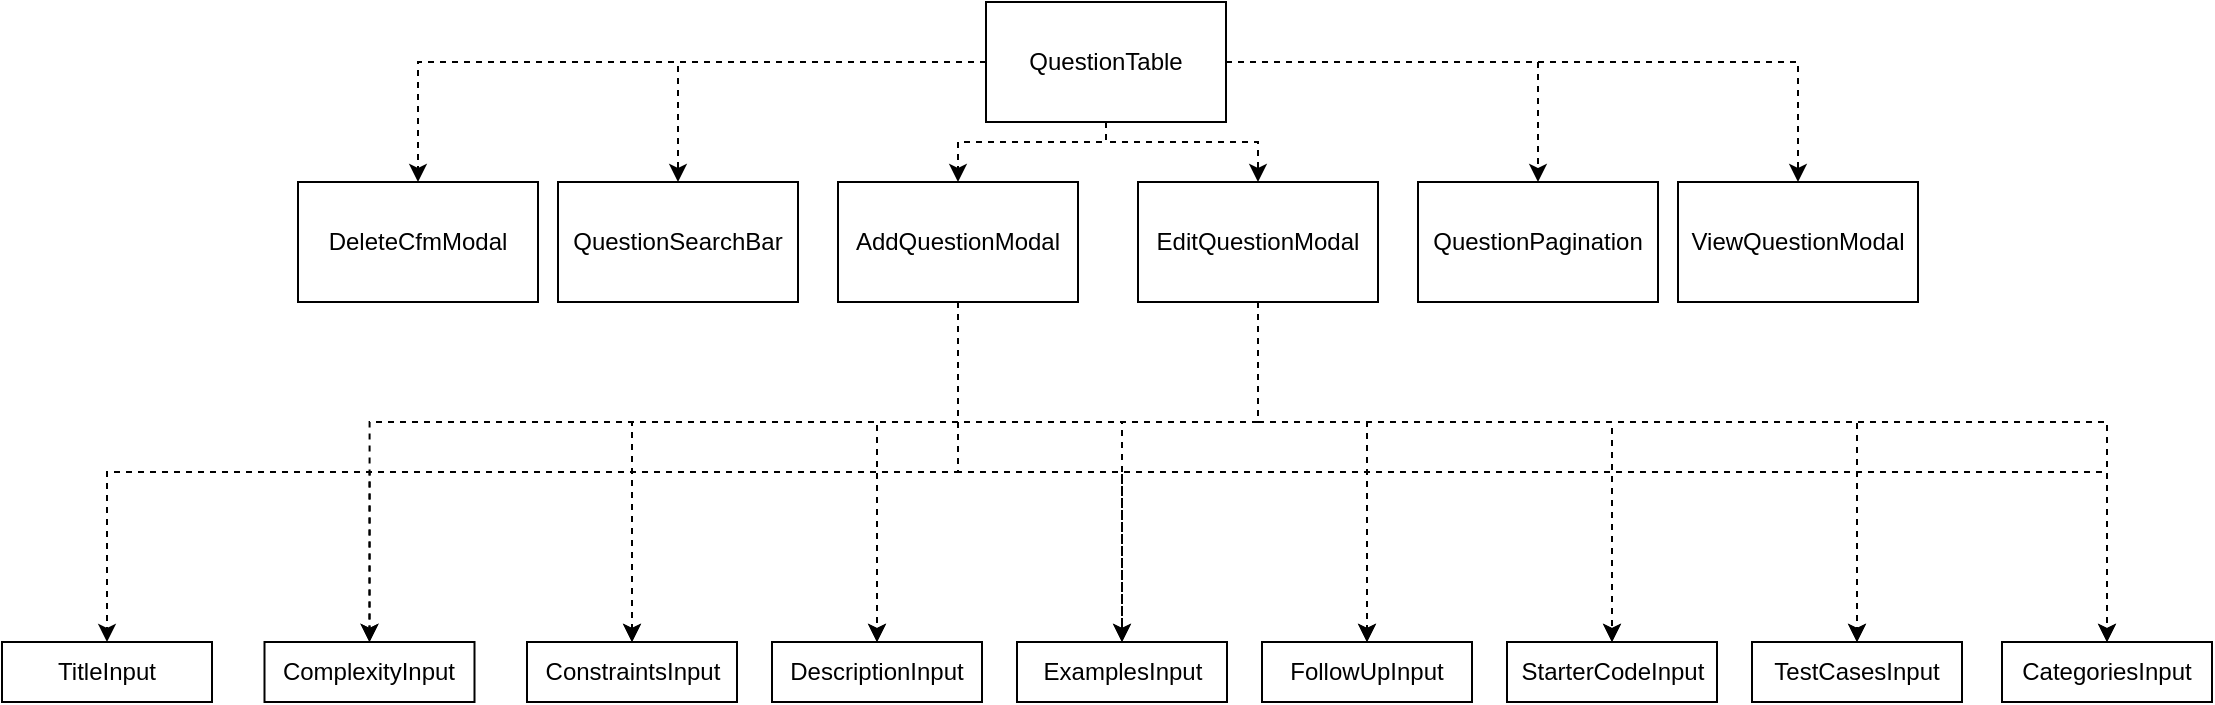 <mxfile version="22.1.0" type="device">
  <diagram id="C5RBs43oDa-KdzZeNtuy" name="Page-1">
    <mxGraphModel dx="1434" dy="758" grid="1" gridSize="10" guides="1" tooltips="1" connect="1" arrows="1" fold="1" page="1" pageScale="1" pageWidth="1169" pageHeight="827" math="0" shadow="0">
      <root>
        <mxCell id="WIyWlLk6GJQsqaUBKTNV-0" />
        <mxCell id="WIyWlLk6GJQsqaUBKTNV-1" parent="WIyWlLk6GJQsqaUBKTNV-0" />
        <mxCell id="979sxYHgOyVCNlJxATBu-2" style="edgeStyle=orthogonalEdgeStyle;rounded=0;orthogonalLoop=1;jettySize=auto;html=1;exitX=1;exitY=0.5;exitDx=0;exitDy=0;dashed=1;" edge="1" parent="WIyWlLk6GJQsqaUBKTNV-1" source="979sxYHgOyVCNlJxATBu-0" target="979sxYHgOyVCNlJxATBu-1">
          <mxGeometry relative="1" as="geometry" />
        </mxCell>
        <mxCell id="979sxYHgOyVCNlJxATBu-5" style="edgeStyle=orthogonalEdgeStyle;rounded=0;orthogonalLoop=1;jettySize=auto;html=1;exitX=0.5;exitY=1;exitDx=0;exitDy=0;entryX=0.5;entryY=0;entryDx=0;entryDy=0;dashed=1;" edge="1" parent="WIyWlLk6GJQsqaUBKTNV-1" source="979sxYHgOyVCNlJxATBu-0" target="979sxYHgOyVCNlJxATBu-3">
          <mxGeometry relative="1" as="geometry">
            <Array as="points">
              <mxPoint x="584" y="100" />
              <mxPoint x="510" y="100" />
            </Array>
          </mxGeometry>
        </mxCell>
        <mxCell id="979sxYHgOyVCNlJxATBu-8" style="edgeStyle=orthogonalEdgeStyle;rounded=0;orthogonalLoop=1;jettySize=auto;html=1;exitX=0.5;exitY=1;exitDx=0;exitDy=0;entryX=0.5;entryY=0;entryDx=0;entryDy=0;dashed=1;" edge="1" parent="WIyWlLk6GJQsqaUBKTNV-1" source="979sxYHgOyVCNlJxATBu-0" target="979sxYHgOyVCNlJxATBu-4">
          <mxGeometry relative="1" as="geometry">
            <Array as="points">
              <mxPoint x="584" y="100" />
              <mxPoint x="660" y="100" />
            </Array>
          </mxGeometry>
        </mxCell>
        <mxCell id="979sxYHgOyVCNlJxATBu-10" style="edgeStyle=orthogonalEdgeStyle;rounded=0;orthogonalLoop=1;jettySize=auto;html=1;exitX=0;exitY=0.5;exitDx=0;exitDy=0;entryX=0.5;entryY=0;entryDx=0;entryDy=0;dashed=1;" edge="1" parent="WIyWlLk6GJQsqaUBKTNV-1" source="979sxYHgOyVCNlJxATBu-0" target="979sxYHgOyVCNlJxATBu-9">
          <mxGeometry relative="1" as="geometry" />
        </mxCell>
        <mxCell id="979sxYHgOyVCNlJxATBu-12" style="edgeStyle=orthogonalEdgeStyle;rounded=0;orthogonalLoop=1;jettySize=auto;html=1;exitX=0;exitY=0.5;exitDx=0;exitDy=0;entryX=0.5;entryY=0;entryDx=0;entryDy=0;dashed=1;" edge="1" parent="WIyWlLk6GJQsqaUBKTNV-1" source="979sxYHgOyVCNlJxATBu-0" target="979sxYHgOyVCNlJxATBu-11">
          <mxGeometry relative="1" as="geometry" />
        </mxCell>
        <mxCell id="979sxYHgOyVCNlJxATBu-15" style="edgeStyle=orthogonalEdgeStyle;rounded=0;orthogonalLoop=1;jettySize=auto;html=1;exitX=1;exitY=0.5;exitDx=0;exitDy=0;entryX=0.5;entryY=0;entryDx=0;entryDy=0;dashed=1;" edge="1" parent="WIyWlLk6GJQsqaUBKTNV-1" source="979sxYHgOyVCNlJxATBu-0" target="979sxYHgOyVCNlJxATBu-13">
          <mxGeometry relative="1" as="geometry" />
        </mxCell>
        <mxCell id="979sxYHgOyVCNlJxATBu-0" value="QuestionTable" style="rounded=0;whiteSpace=wrap;html=1;" vertex="1" parent="WIyWlLk6GJQsqaUBKTNV-1">
          <mxGeometry x="524" y="30" width="120" height="60" as="geometry" />
        </mxCell>
        <mxCell id="979sxYHgOyVCNlJxATBu-1" value="QuestionPagination" style="rounded=0;whiteSpace=wrap;html=1;" vertex="1" parent="WIyWlLk6GJQsqaUBKTNV-1">
          <mxGeometry x="740" y="120" width="120" height="60" as="geometry" />
        </mxCell>
        <mxCell id="979sxYHgOyVCNlJxATBu-17" style="edgeStyle=orthogonalEdgeStyle;rounded=0;orthogonalLoop=1;jettySize=auto;html=1;exitX=0.5;exitY=1;exitDx=0;exitDy=0;entryX=0.5;entryY=0;entryDx=0;entryDy=0;dashed=1;" edge="1" parent="WIyWlLk6GJQsqaUBKTNV-1" source="979sxYHgOyVCNlJxATBu-3" target="979sxYHgOyVCNlJxATBu-16">
          <mxGeometry relative="1" as="geometry" />
        </mxCell>
        <mxCell id="979sxYHgOyVCNlJxATBu-19" style="edgeStyle=orthogonalEdgeStyle;rounded=0;orthogonalLoop=1;jettySize=auto;html=1;exitX=0.5;exitY=1;exitDx=0;exitDy=0;entryX=0.5;entryY=0;entryDx=0;entryDy=0;dashed=1;" edge="1" parent="WIyWlLk6GJQsqaUBKTNV-1" source="979sxYHgOyVCNlJxATBu-3" target="979sxYHgOyVCNlJxATBu-18">
          <mxGeometry relative="1" as="geometry" />
        </mxCell>
        <mxCell id="979sxYHgOyVCNlJxATBu-21" style="edgeStyle=orthogonalEdgeStyle;rounded=0;orthogonalLoop=1;jettySize=auto;html=1;exitX=0.5;exitY=1;exitDx=0;exitDy=0;entryX=0.5;entryY=0;entryDx=0;entryDy=0;dashed=1;" edge="1" parent="WIyWlLk6GJQsqaUBKTNV-1" source="979sxYHgOyVCNlJxATBu-3" target="979sxYHgOyVCNlJxATBu-20">
          <mxGeometry relative="1" as="geometry" />
        </mxCell>
        <mxCell id="979sxYHgOyVCNlJxATBu-23" style="edgeStyle=orthogonalEdgeStyle;rounded=0;orthogonalLoop=1;jettySize=auto;html=1;exitX=0.5;exitY=1;exitDx=0;exitDy=0;entryX=0.5;entryY=0;entryDx=0;entryDy=0;dashed=1;" edge="1" parent="WIyWlLk6GJQsqaUBKTNV-1" source="979sxYHgOyVCNlJxATBu-3" target="979sxYHgOyVCNlJxATBu-22">
          <mxGeometry relative="1" as="geometry" />
        </mxCell>
        <mxCell id="979sxYHgOyVCNlJxATBu-25" style="edgeStyle=orthogonalEdgeStyle;rounded=0;orthogonalLoop=1;jettySize=auto;html=1;exitX=0.5;exitY=1;exitDx=0;exitDy=0;entryX=0.5;entryY=0;entryDx=0;entryDy=0;dashed=1;" edge="1" parent="WIyWlLk6GJQsqaUBKTNV-1" source="979sxYHgOyVCNlJxATBu-3" target="979sxYHgOyVCNlJxATBu-24">
          <mxGeometry relative="1" as="geometry" />
        </mxCell>
        <mxCell id="979sxYHgOyVCNlJxATBu-27" style="edgeStyle=orthogonalEdgeStyle;rounded=0;orthogonalLoop=1;jettySize=auto;html=1;exitX=0.5;exitY=1;exitDx=0;exitDy=0;entryX=0.5;entryY=0;entryDx=0;entryDy=0;dashed=1;" edge="1" parent="WIyWlLk6GJQsqaUBKTNV-1" source="979sxYHgOyVCNlJxATBu-3" target="979sxYHgOyVCNlJxATBu-26">
          <mxGeometry relative="1" as="geometry" />
        </mxCell>
        <mxCell id="979sxYHgOyVCNlJxATBu-29" style="edgeStyle=orthogonalEdgeStyle;rounded=0;orthogonalLoop=1;jettySize=auto;html=1;exitX=0.5;exitY=1;exitDx=0;exitDy=0;entryX=0.5;entryY=0;entryDx=0;entryDy=0;dashed=1;" edge="1" parent="WIyWlLk6GJQsqaUBKTNV-1" source="979sxYHgOyVCNlJxATBu-3" target="979sxYHgOyVCNlJxATBu-28">
          <mxGeometry relative="1" as="geometry" />
        </mxCell>
        <mxCell id="979sxYHgOyVCNlJxATBu-33" style="edgeStyle=orthogonalEdgeStyle;rounded=0;orthogonalLoop=1;jettySize=auto;html=1;exitX=0.5;exitY=1;exitDx=0;exitDy=0;entryX=0.5;entryY=0;entryDx=0;entryDy=0;dashed=1;" edge="1" parent="WIyWlLk6GJQsqaUBKTNV-1" source="979sxYHgOyVCNlJxATBu-3" target="979sxYHgOyVCNlJxATBu-32">
          <mxGeometry relative="1" as="geometry" />
        </mxCell>
        <mxCell id="979sxYHgOyVCNlJxATBu-34" style="edgeStyle=orthogonalEdgeStyle;rounded=0;orthogonalLoop=1;jettySize=auto;html=1;exitX=0.5;exitY=1;exitDx=0;exitDy=0;entryX=0.5;entryY=0;entryDx=0;entryDy=0;dashed=1;" edge="1" parent="WIyWlLk6GJQsqaUBKTNV-1" source="979sxYHgOyVCNlJxATBu-3" target="979sxYHgOyVCNlJxATBu-30">
          <mxGeometry relative="1" as="geometry" />
        </mxCell>
        <mxCell id="979sxYHgOyVCNlJxATBu-3" value="AddQuestionModal" style="rounded=0;whiteSpace=wrap;html=1;" vertex="1" parent="WIyWlLk6GJQsqaUBKTNV-1">
          <mxGeometry x="450" y="120" width="120" height="60" as="geometry" />
        </mxCell>
        <mxCell id="979sxYHgOyVCNlJxATBu-38" style="edgeStyle=orthogonalEdgeStyle;rounded=0;orthogonalLoop=1;jettySize=auto;html=1;exitX=0.5;exitY=1;exitDx=0;exitDy=0;entryX=0.5;entryY=0;entryDx=0;entryDy=0;dashed=1;" edge="1" parent="WIyWlLk6GJQsqaUBKTNV-1" source="979sxYHgOyVCNlJxATBu-4" target="979sxYHgOyVCNlJxATBu-18">
          <mxGeometry relative="1" as="geometry">
            <Array as="points">
              <mxPoint x="660" y="240" />
              <mxPoint x="216" y="240" />
            </Array>
          </mxGeometry>
        </mxCell>
        <mxCell id="979sxYHgOyVCNlJxATBu-39" style="edgeStyle=orthogonalEdgeStyle;rounded=0;orthogonalLoop=1;jettySize=auto;html=1;exitX=0.5;exitY=1;exitDx=0;exitDy=0;entryX=0.5;entryY=0;entryDx=0;entryDy=0;dashed=1;" edge="1" parent="WIyWlLk6GJQsqaUBKTNV-1" source="979sxYHgOyVCNlJxATBu-4" target="979sxYHgOyVCNlJxATBu-20">
          <mxGeometry relative="1" as="geometry">
            <Array as="points">
              <mxPoint x="660" y="240" />
              <mxPoint x="347" y="240" />
            </Array>
          </mxGeometry>
        </mxCell>
        <mxCell id="979sxYHgOyVCNlJxATBu-40" style="edgeStyle=orthogonalEdgeStyle;rounded=0;orthogonalLoop=1;jettySize=auto;html=1;exitX=0.5;exitY=1;exitDx=0;exitDy=0;entryX=0.5;entryY=0;entryDx=0;entryDy=0;dashed=1;" edge="1" parent="WIyWlLk6GJQsqaUBKTNV-1" source="979sxYHgOyVCNlJxATBu-4" target="979sxYHgOyVCNlJxATBu-22">
          <mxGeometry relative="1" as="geometry">
            <Array as="points">
              <mxPoint x="660" y="240" />
              <mxPoint x="470" y="240" />
            </Array>
          </mxGeometry>
        </mxCell>
        <mxCell id="979sxYHgOyVCNlJxATBu-41" style="edgeStyle=orthogonalEdgeStyle;rounded=0;orthogonalLoop=1;jettySize=auto;html=1;exitX=0.5;exitY=1;exitDx=0;exitDy=0;entryX=0.5;entryY=0;entryDx=0;entryDy=0;dashed=1;" edge="1" parent="WIyWlLk6GJQsqaUBKTNV-1" source="979sxYHgOyVCNlJxATBu-4" target="979sxYHgOyVCNlJxATBu-24">
          <mxGeometry relative="1" as="geometry">
            <Array as="points">
              <mxPoint x="660" y="240" />
              <mxPoint x="592" y="240" />
            </Array>
          </mxGeometry>
        </mxCell>
        <mxCell id="979sxYHgOyVCNlJxATBu-42" style="edgeStyle=orthogonalEdgeStyle;rounded=0;orthogonalLoop=1;jettySize=auto;html=1;exitX=0.5;exitY=1;exitDx=0;exitDy=0;entryX=0.5;entryY=0;entryDx=0;entryDy=0;dashed=1;" edge="1" parent="WIyWlLk6GJQsqaUBKTNV-1" source="979sxYHgOyVCNlJxATBu-4" target="979sxYHgOyVCNlJxATBu-26">
          <mxGeometry relative="1" as="geometry">
            <Array as="points">
              <mxPoint x="660" y="240" />
              <mxPoint x="715" y="240" />
            </Array>
          </mxGeometry>
        </mxCell>
        <mxCell id="979sxYHgOyVCNlJxATBu-43" style="edgeStyle=orthogonalEdgeStyle;rounded=0;orthogonalLoop=1;jettySize=auto;html=1;exitX=0.5;exitY=1;exitDx=0;exitDy=0;entryX=0.5;entryY=0;entryDx=0;entryDy=0;dashed=1;" edge="1" parent="WIyWlLk6GJQsqaUBKTNV-1" source="979sxYHgOyVCNlJxATBu-4" target="979sxYHgOyVCNlJxATBu-28">
          <mxGeometry relative="1" as="geometry">
            <Array as="points">
              <mxPoint x="660" y="240" />
              <mxPoint x="837" y="240" />
            </Array>
          </mxGeometry>
        </mxCell>
        <mxCell id="979sxYHgOyVCNlJxATBu-44" style="edgeStyle=orthogonalEdgeStyle;rounded=0;orthogonalLoop=1;jettySize=auto;html=1;exitX=0.5;exitY=1;exitDx=0;exitDy=0;entryX=0.5;entryY=0;entryDx=0;entryDy=0;dashed=1;" edge="1" parent="WIyWlLk6GJQsqaUBKTNV-1" source="979sxYHgOyVCNlJxATBu-4" target="979sxYHgOyVCNlJxATBu-30">
          <mxGeometry relative="1" as="geometry">
            <Array as="points">
              <mxPoint x="660" y="240" />
              <mxPoint x="960" y="240" />
            </Array>
          </mxGeometry>
        </mxCell>
        <mxCell id="979sxYHgOyVCNlJxATBu-46" style="edgeStyle=orthogonalEdgeStyle;rounded=0;orthogonalLoop=1;jettySize=auto;html=1;exitX=0.5;exitY=1;exitDx=0;exitDy=0;entryX=0.5;entryY=0;entryDx=0;entryDy=0;dashed=1;" edge="1" parent="WIyWlLk6GJQsqaUBKTNV-1" source="979sxYHgOyVCNlJxATBu-4" target="979sxYHgOyVCNlJxATBu-32">
          <mxGeometry relative="1" as="geometry">
            <Array as="points">
              <mxPoint x="660" y="240" />
              <mxPoint x="1085" y="240" />
            </Array>
          </mxGeometry>
        </mxCell>
        <mxCell id="979sxYHgOyVCNlJxATBu-4" value="EditQuestionModal" style="rounded=0;whiteSpace=wrap;html=1;" vertex="1" parent="WIyWlLk6GJQsqaUBKTNV-1">
          <mxGeometry x="600" y="120" width="120" height="60" as="geometry" />
        </mxCell>
        <mxCell id="979sxYHgOyVCNlJxATBu-9" value="QuestionSearchBar" style="rounded=0;whiteSpace=wrap;html=1;" vertex="1" parent="WIyWlLk6GJQsqaUBKTNV-1">
          <mxGeometry x="310" y="120" width="120" height="60" as="geometry" />
        </mxCell>
        <mxCell id="979sxYHgOyVCNlJxATBu-11" value="DeleteCfmModal" style="rounded=0;whiteSpace=wrap;html=1;" vertex="1" parent="WIyWlLk6GJQsqaUBKTNV-1">
          <mxGeometry x="180" y="120" width="120" height="60" as="geometry" />
        </mxCell>
        <mxCell id="979sxYHgOyVCNlJxATBu-13" value="ViewQuestionModal" style="rounded=0;whiteSpace=wrap;html=1;" vertex="1" parent="WIyWlLk6GJQsqaUBKTNV-1">
          <mxGeometry x="870" y="120" width="120" height="60" as="geometry" />
        </mxCell>
        <mxCell id="979sxYHgOyVCNlJxATBu-35" value="" style="group" vertex="1" connectable="0" parent="WIyWlLk6GJQsqaUBKTNV-1">
          <mxGeometry x="32" y="350" width="1105" height="30" as="geometry" />
        </mxCell>
        <mxCell id="979sxYHgOyVCNlJxATBu-16" value="TitleInput" style="rounded=0;whiteSpace=wrap;html=1;" vertex="1" parent="979sxYHgOyVCNlJxATBu-35">
          <mxGeometry width="105.0" height="30" as="geometry" />
        </mxCell>
        <mxCell id="979sxYHgOyVCNlJxATBu-18" value="ComplexityInput" style="rounded=0;whiteSpace=wrap;html=1;" vertex="1" parent="979sxYHgOyVCNlJxATBu-35">
          <mxGeometry x="131.25" width="105.0" height="30" as="geometry" />
        </mxCell>
        <mxCell id="979sxYHgOyVCNlJxATBu-20" value="ConstraintsInput" style="rounded=0;whiteSpace=wrap;html=1;" vertex="1" parent="979sxYHgOyVCNlJxATBu-35">
          <mxGeometry x="262.5" width="105.0" height="30" as="geometry" />
        </mxCell>
        <mxCell id="979sxYHgOyVCNlJxATBu-22" value="DescriptionInput" style="rounded=0;whiteSpace=wrap;html=1;" vertex="1" parent="979sxYHgOyVCNlJxATBu-35">
          <mxGeometry x="385" width="105.0" height="30" as="geometry" />
        </mxCell>
        <mxCell id="979sxYHgOyVCNlJxATBu-24" value="ExamplesInput" style="rounded=0;whiteSpace=wrap;html=1;" vertex="1" parent="979sxYHgOyVCNlJxATBu-35">
          <mxGeometry x="507.5" width="105.0" height="30" as="geometry" />
        </mxCell>
        <mxCell id="979sxYHgOyVCNlJxATBu-26" value="FollowUpInput" style="rounded=0;whiteSpace=wrap;html=1;" vertex="1" parent="979sxYHgOyVCNlJxATBu-35">
          <mxGeometry x="630" width="105.0" height="30" as="geometry" />
        </mxCell>
        <mxCell id="979sxYHgOyVCNlJxATBu-28" value="StarterCodeInput" style="rounded=0;whiteSpace=wrap;html=1;" vertex="1" parent="979sxYHgOyVCNlJxATBu-35">
          <mxGeometry x="752.5" width="105.0" height="30" as="geometry" />
        </mxCell>
        <mxCell id="979sxYHgOyVCNlJxATBu-30" value="TestCasesInput" style="rounded=0;whiteSpace=wrap;html=1;" vertex="1" parent="979sxYHgOyVCNlJxATBu-35">
          <mxGeometry x="875" width="105.0" height="30" as="geometry" />
        </mxCell>
        <mxCell id="979sxYHgOyVCNlJxATBu-32" value="CategoriesInput" style="rounded=0;whiteSpace=wrap;html=1;" vertex="1" parent="979sxYHgOyVCNlJxATBu-35">
          <mxGeometry x="1000" width="105.0" height="30" as="geometry" />
        </mxCell>
      </root>
    </mxGraphModel>
  </diagram>
</mxfile>
